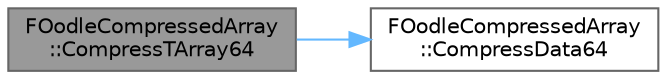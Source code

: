 digraph "FOodleCompressedArray::CompressTArray64"
{
 // INTERACTIVE_SVG=YES
 // LATEX_PDF_SIZE
  bgcolor="transparent";
  edge [fontname=Helvetica,fontsize=10,labelfontname=Helvetica,labelfontsize=10];
  node [fontname=Helvetica,fontsize=10,shape=box,height=0.2,width=0.4];
  rankdir="LR";
  Node1 [id="Node000001",label="FOodleCompressedArray\l::CompressTArray64",height=0.2,width=0.4,color="gray40", fillcolor="grey60", style="filled", fontcolor="black",tooltip=" "];
  Node1 -> Node2 [id="edge1_Node000001_Node000002",color="steelblue1",style="solid",tooltip=" "];
  Node2 [id="Node000002",label="FOodleCompressedArray\l::CompressData64",height=0.2,width=0.4,color="grey40", fillcolor="white", style="filled",URL="$df/de2/namespaceFOodleCompressedArray.html#a327ab125a225268f3a3b22b983adaf2d",tooltip=" "];
}
